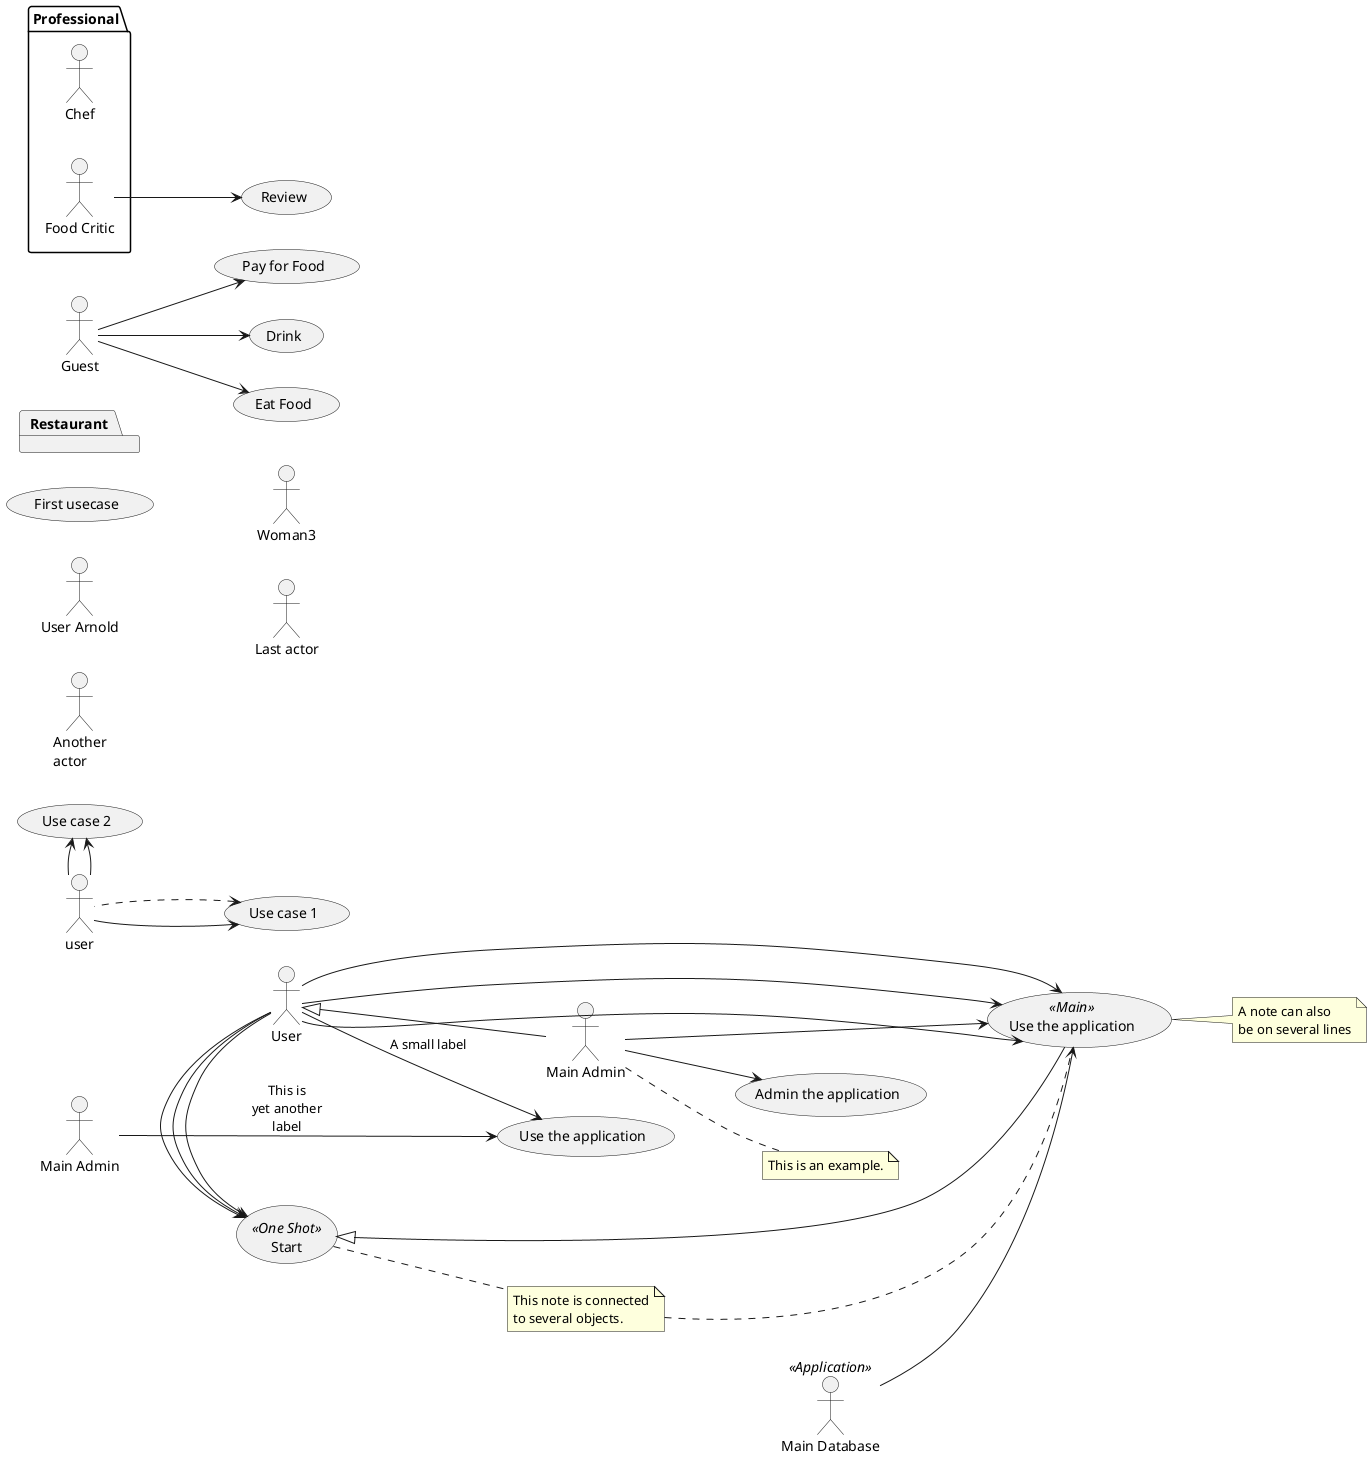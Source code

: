 @startuml Test_UseCase

/' UseCase Diagrams 
with PlantUml '/

'===== PARAMS ====='

'skinparam actorStyle awesome
'skinparam actorStyle hollow

'====> Usecases

(First usecase)
(Another usecase) as (UC2)
usecase UC3
usecase (Last\nusecase) as UC4

'====> Actors

:User Arnold:
:Another\nactor: as Man2
actor Woman3
actor :Last actor: as Person1

:User: --> (Use)
"Main Admin" as Admin
"Use the application" as (Use)
Admin --> (Admin the application)

'====> Usecases description
usecase UC1 as "You can use
several lines to define your usecase.
You can also use separators.
--
Several separators are possible.
==
And you can add titles:
..Conclusion..
This allows large description."

'====> Use package

left to right direction
actor Guest as g
package Professional {
actor Chef as c
actor "Food Critic" as fc
}
package Restaurant {
usecase "Eat Food" as UC1
usecase "Pay for Food" as UC2
usecase "Drink" as UC3
usecase "Review" as UC4
}
fc --> UC4
g --> UC1
g --> UC2
g --> UC3

User -> (Start)
User --> (Use the application) : A small label
:Main Admin: ---> (Use the application) : This is\nyet another\nlabel

'====> Extension


:Main Admin: as Admin
(Use the application) as (Use)
User <|-- Admin
(Start) <|-- (Use)

'====> Notes

:Main Admin: as Admin
(Use the application) as (Use)
User -> (Start)
User --> (Use)
Admin ---> (Use)
note right of Admin : This is an example.
note right of (Use)
A note can also
be on several lines
end note
note "This note is connected\nto several objects." as N2
(Start) .. N2
N2 .. (Use)

'====> Stereotypes

:Main Database: as MySql << Application >>
(Start) << One Shot >>
(Use the application) as (Use) << Main >>
User -> (Start)
User --> (Use)
MySql --> (Use)

'====>  Changing arrows direction

:user: --> (Use case 1)
:user: -> (Use case 2)
(Use case 1) <.. :user:
(Use case 2) <- :user:

@enduml